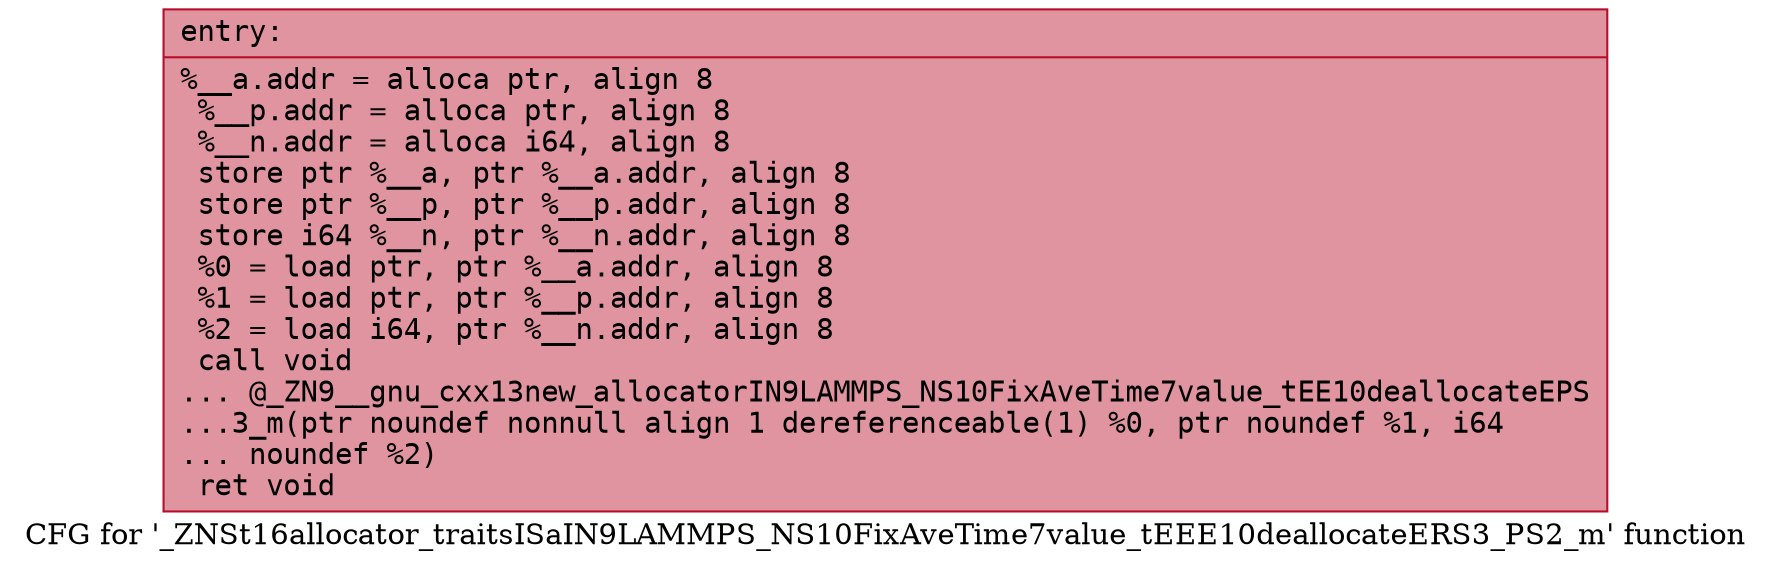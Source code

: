digraph "CFG for '_ZNSt16allocator_traitsISaIN9LAMMPS_NS10FixAveTime7value_tEEE10deallocateERS3_PS2_m' function" {
	label="CFG for '_ZNSt16allocator_traitsISaIN9LAMMPS_NS10FixAveTime7value_tEEE10deallocateERS3_PS2_m' function";

	Node0x560f93c37490 [shape=record,color="#b70d28ff", style=filled, fillcolor="#b70d2870" fontname="Courier",label="{entry:\l|  %__a.addr = alloca ptr, align 8\l  %__p.addr = alloca ptr, align 8\l  %__n.addr = alloca i64, align 8\l  store ptr %__a, ptr %__a.addr, align 8\l  store ptr %__p, ptr %__p.addr, align 8\l  store i64 %__n, ptr %__n.addr, align 8\l  %0 = load ptr, ptr %__a.addr, align 8\l  %1 = load ptr, ptr %__p.addr, align 8\l  %2 = load i64, ptr %__n.addr, align 8\l  call void\l... @_ZN9__gnu_cxx13new_allocatorIN9LAMMPS_NS10FixAveTime7value_tEE10deallocateEPS\l...3_m(ptr noundef nonnull align 1 dereferenceable(1) %0, ptr noundef %1, i64\l... noundef %2)\l  ret void\l}"];
}
